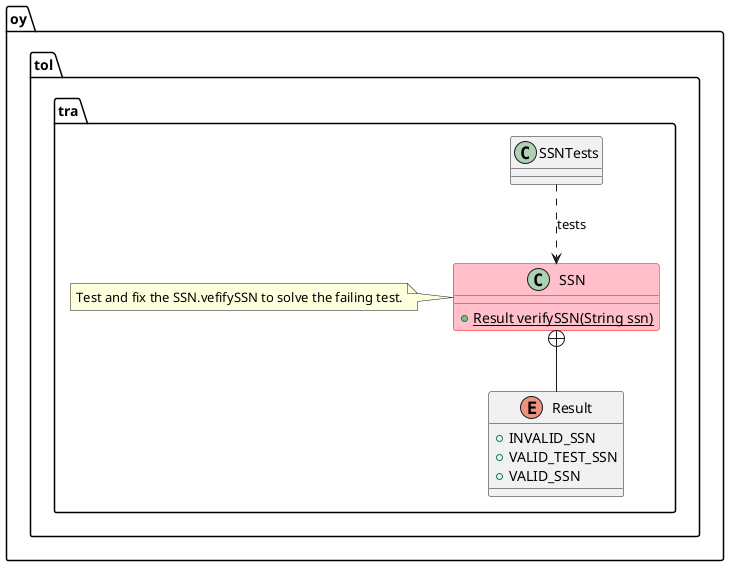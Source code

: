 @startuml
package oy.tol.tra {
  class SSN {
  +{static} Result verifySSN(String ssn)
  }
  class SSNTests
  note left of SSN
    Test and fix the SSN.vefifySSN to solve the failing test.
  end note 
  class SSN #pink;line:red

  enum Result {
    +INVALID_SSN
    +VALID_TEST_SSN
    +VALID_SSN
  }
  SSNTests ..> SSN : tests
  SSN +-- Result
}
@enduml
